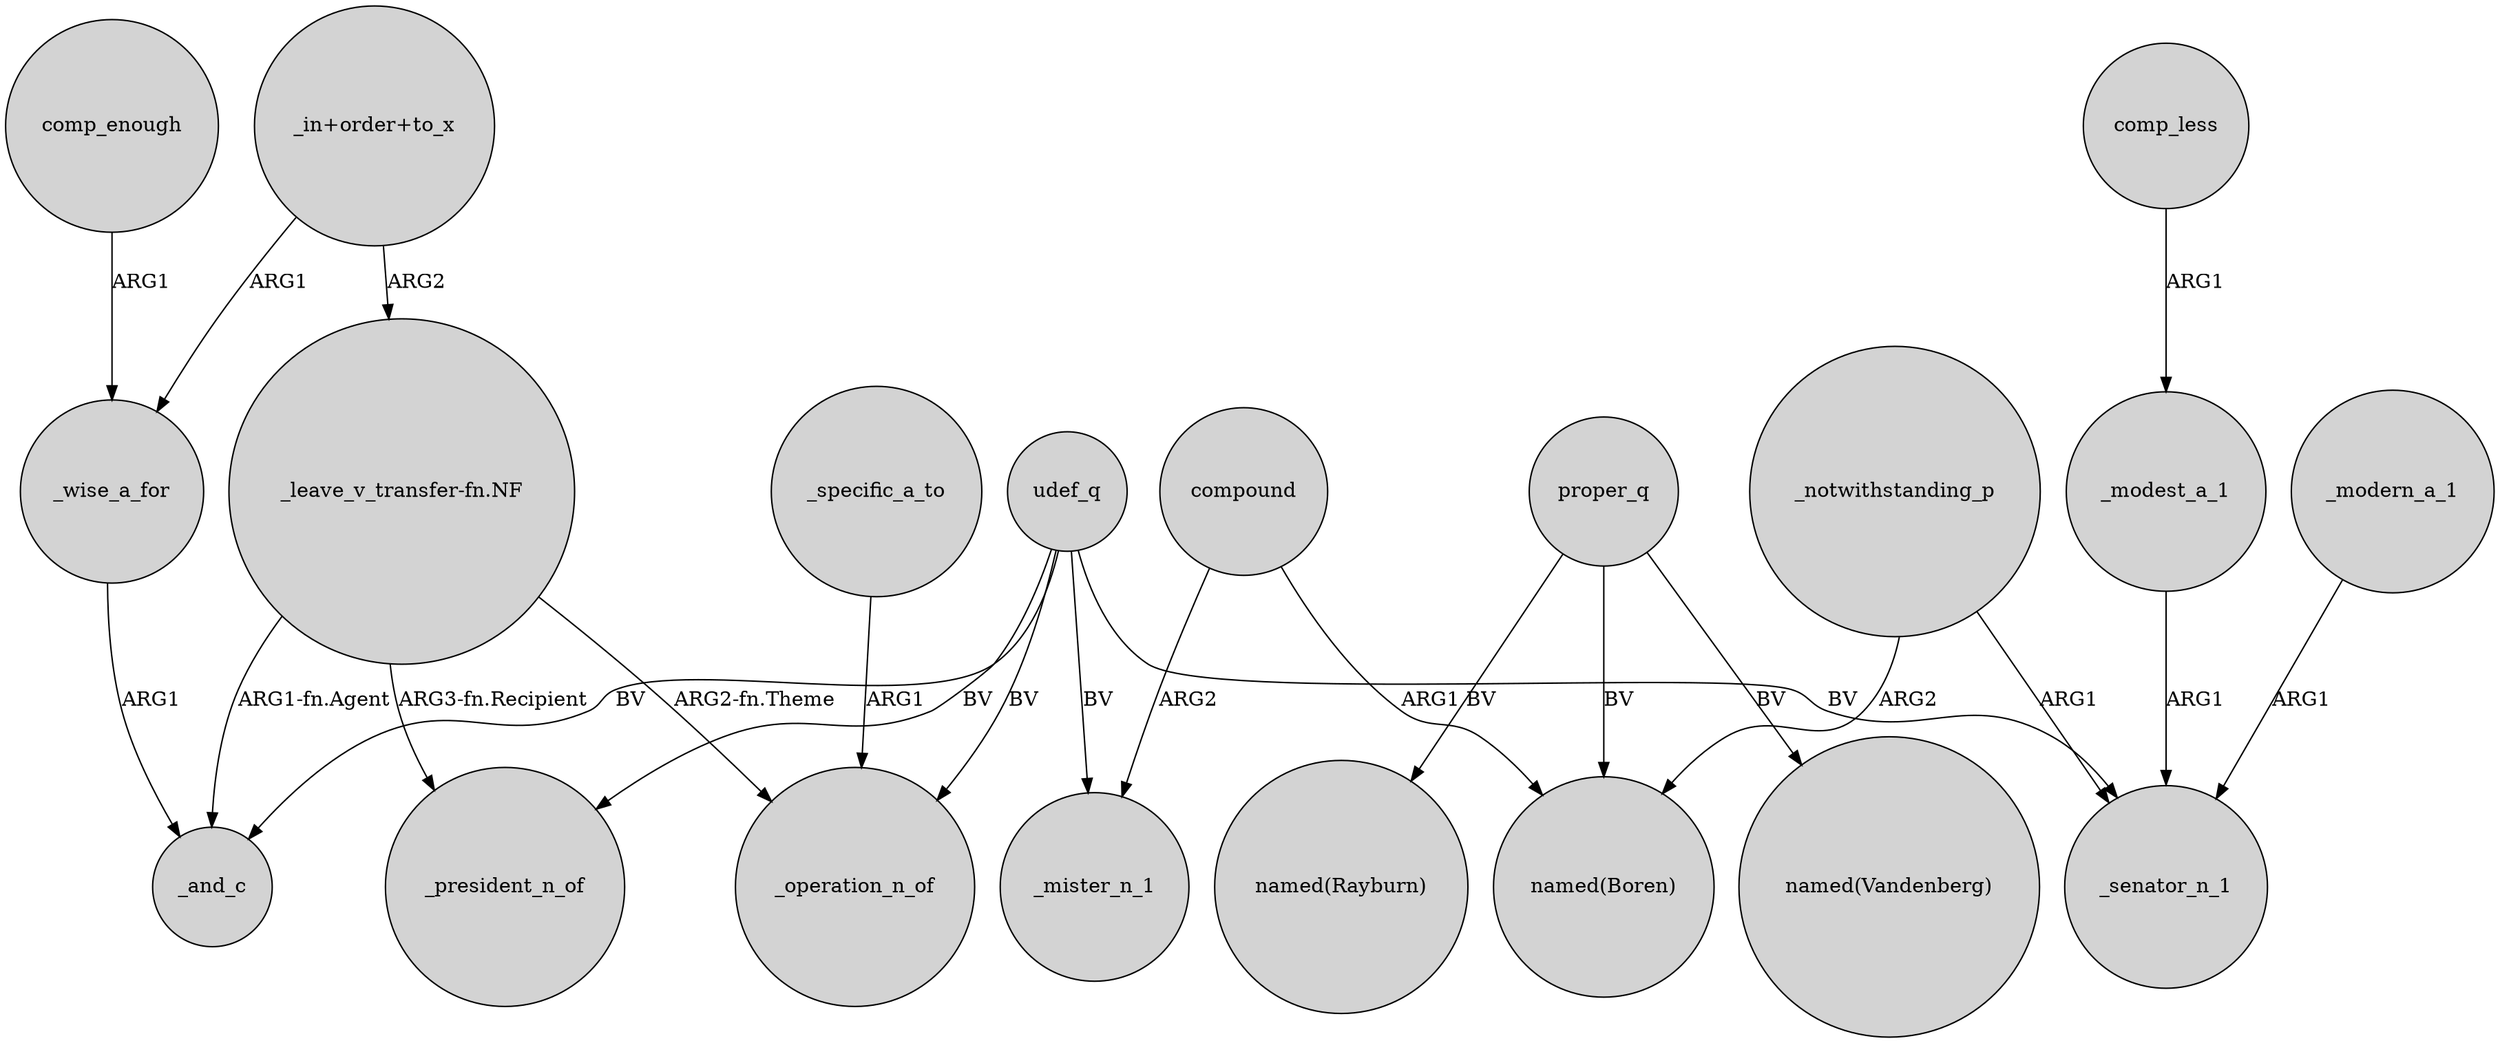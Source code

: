 digraph {
	node [shape=circle style=filled]
	_modest_a_1 -> _senator_n_1 [label=ARG1]
	udef_q -> _senator_n_1 [label=BV]
	comp_enough -> _wise_a_for [label=ARG1]
	"_in+order+to_x" -> _wise_a_for [label=ARG1]
	"_leave_v_transfer-fn.NF" -> _operation_n_of [label="ARG2-fn.Theme"]
	compound -> _mister_n_1 [label=ARG2]
	_specific_a_to -> _operation_n_of [label=ARG1]
	udef_q -> _mister_n_1 [label=BV]
	_wise_a_for -> _and_c [label=ARG1]
	"_in+order+to_x" -> "_leave_v_transfer-fn.NF" [label=ARG2]
	_notwithstanding_p -> _senator_n_1 [label=ARG1]
	compound -> "named(Boren)" [label=ARG1]
	comp_less -> _modest_a_1 [label=ARG1]
	proper_q -> "named(Vandenberg)" [label=BV]
	udef_q -> _president_n_of [label=BV]
	"_leave_v_transfer-fn.NF" -> _and_c [label="ARG1-fn.Agent"]
	proper_q -> "named(Boren)" [label=BV]
	_notwithstanding_p -> "named(Boren)" [label=ARG2]
	_modern_a_1 -> _senator_n_1 [label=ARG1]
	udef_q -> _and_c [label=BV]
	udef_q -> _operation_n_of [label=BV]
	"_leave_v_transfer-fn.NF" -> _president_n_of [label="ARG3-fn.Recipient"]
	proper_q -> "named(Rayburn)" [label=BV]
}
